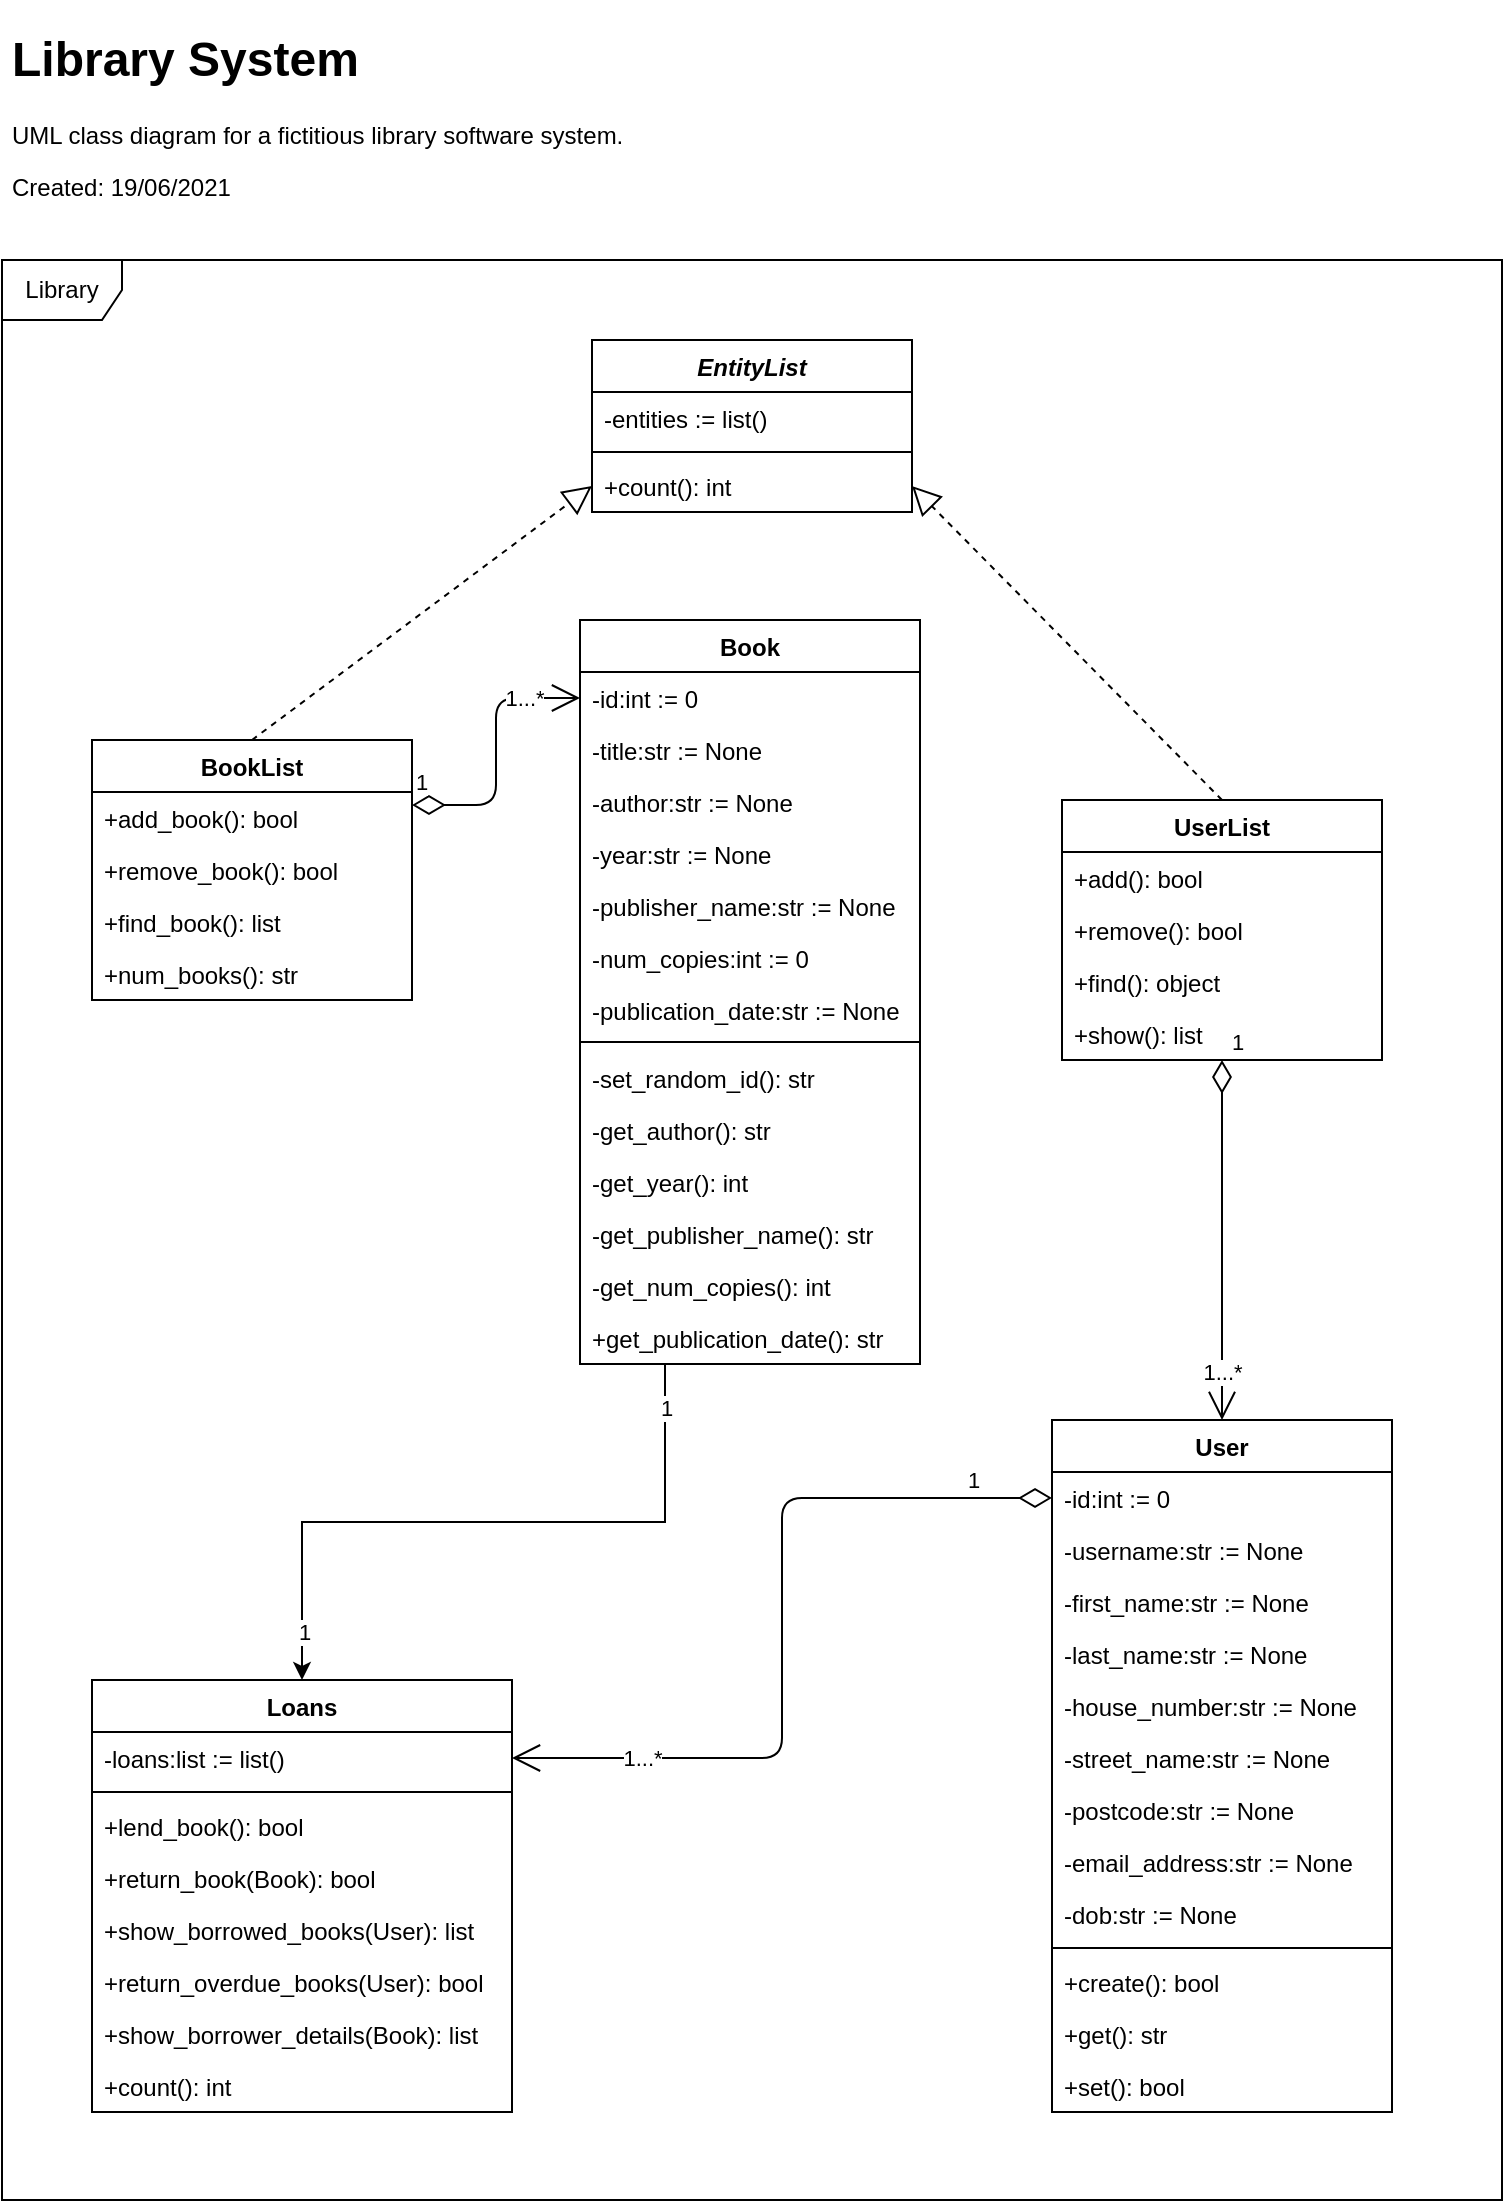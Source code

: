 <mxfile>
    <diagram id="C5RBs43oDa-KdzZeNtuy" name="Page-1">
        <mxGraphModel dx="1024" dy="662" grid="1" gridSize="10" guides="1" tooltips="1" connect="1" arrows="1" fold="1" page="1" pageScale="1" pageWidth="827" pageHeight="1169" math="0" shadow="0">
            <root>
                <mxCell id="WIyWlLk6GJQsqaUBKTNV-0"/>
                <mxCell id="WIyWlLk6GJQsqaUBKTNV-1" parent="WIyWlLk6GJQsqaUBKTNV-0"/>
                <mxCell id="VI8tTsyn7yiLUt31VtJL-68" value="Library" style="shape=umlFrame;whiteSpace=wrap;html=1;" parent="WIyWlLk6GJQsqaUBKTNV-1" vertex="1">
                    <mxGeometry x="40" y="160" width="750" height="970" as="geometry"/>
                </mxCell>
                <mxCell id="VI8tTsyn7yiLUt31VtJL-65" style="edgeStyle=orthogonalEdgeStyle;rounded=0;orthogonalLoop=1;jettySize=auto;html=1;exitX=0.25;exitY=1;exitDx=0;exitDy=0;entryX=0.5;entryY=0;entryDx=0;entryDy=0;" parent="WIyWlLk6GJQsqaUBKTNV-1" source="zkfFHV4jXpPFQw0GAbJ--0" target="VI8tTsyn7yiLUt31VtJL-18" edge="1">
                    <mxGeometry relative="1" as="geometry"/>
                </mxCell>
                <mxCell id="VI8tTsyn7yiLUt31VtJL-66" value="1" style="edgeLabel;html=1;align=center;verticalAlign=middle;resizable=0;points=[];" parent="VI8tTsyn7yiLUt31VtJL-65" vertex="1" connectable="0">
                    <mxGeometry x="-0.871" y="1" relative="1" as="geometry">
                        <mxPoint x="-1" as="offset"/>
                    </mxGeometry>
                </mxCell>
                <mxCell id="VI8tTsyn7yiLUt31VtJL-67" value="1" style="edgeLabel;html=1;align=center;verticalAlign=middle;resizable=0;points=[];" parent="VI8tTsyn7yiLUt31VtJL-65" vertex="1" connectable="0">
                    <mxGeometry x="0.857" y="1" relative="1" as="geometry">
                        <mxPoint as="offset"/>
                    </mxGeometry>
                </mxCell>
                <mxCell id="zkfFHV4jXpPFQw0GAbJ--0" value="Book" style="swimlane;fontStyle=1;align=center;verticalAlign=top;childLayout=stackLayout;horizontal=1;startSize=26;horizontalStack=0;resizeParent=1;resizeLast=0;collapsible=1;marginBottom=0;rounded=0;shadow=0;strokeWidth=1;" parent="WIyWlLk6GJQsqaUBKTNV-1" vertex="1">
                    <mxGeometry x="329" y="340" width="170" height="372" as="geometry">
                        <mxRectangle x="340" y="310" width="160" height="26" as="alternateBounds"/>
                    </mxGeometry>
                </mxCell>
                <mxCell id="zkfFHV4jXpPFQw0GAbJ--1" value="-id:int := 0" style="text;align=left;verticalAlign=top;spacingLeft=4;spacingRight=4;overflow=hidden;rotatable=0;points=[[0,0.5],[1,0.5]];portConstraint=eastwest;" parent="zkfFHV4jXpPFQw0GAbJ--0" vertex="1">
                    <mxGeometry y="26" width="170" height="26" as="geometry"/>
                </mxCell>
                <mxCell id="zkfFHV4jXpPFQw0GAbJ--2" value="-title:str := None" style="text;align=left;verticalAlign=top;spacingLeft=4;spacingRight=4;overflow=hidden;rotatable=0;points=[[0,0.5],[1,0.5]];portConstraint=eastwest;rounded=0;shadow=0;html=0;" parent="zkfFHV4jXpPFQw0GAbJ--0" vertex="1">
                    <mxGeometry y="52" width="170" height="26" as="geometry"/>
                </mxCell>
                <mxCell id="6" value="-author:str := None" style="text;align=left;verticalAlign=top;spacingLeft=4;spacingRight=4;overflow=hidden;rotatable=0;points=[[0,0.5],[1,0.5]];portConstraint=eastwest;rounded=0;shadow=0;html=0;" vertex="1" parent="zkfFHV4jXpPFQw0GAbJ--0">
                    <mxGeometry y="78" width="170" height="26" as="geometry"/>
                </mxCell>
                <mxCell id="zkfFHV4jXpPFQw0GAbJ--3" value="-year:str := None" style="text;align=left;verticalAlign=top;spacingLeft=4;spacingRight=4;overflow=hidden;rotatable=0;points=[[0,0.5],[1,0.5]];portConstraint=eastwest;rounded=0;shadow=0;html=0;" parent="zkfFHV4jXpPFQw0GAbJ--0" vertex="1">
                    <mxGeometry y="104" width="170" height="26" as="geometry"/>
                </mxCell>
                <mxCell id="VI8tTsyn7yiLUt31VtJL-0" value="-publisher_name:str := None" style="text;align=left;verticalAlign=top;spacingLeft=4;spacingRight=4;overflow=hidden;rotatable=0;points=[[0,0.5],[1,0.5]];portConstraint=eastwest;rounded=0;shadow=0;html=0;" parent="zkfFHV4jXpPFQw0GAbJ--0" vertex="1">
                    <mxGeometry y="130" width="170" height="26" as="geometry"/>
                </mxCell>
                <mxCell id="VI8tTsyn7yiLUt31VtJL-2" value="-num_copies:int := 0" style="text;align=left;verticalAlign=top;spacingLeft=4;spacingRight=4;overflow=hidden;rotatable=0;points=[[0,0.5],[1,0.5]];portConstraint=eastwest;rounded=0;shadow=0;html=0;" parent="zkfFHV4jXpPFQw0GAbJ--0" vertex="1">
                    <mxGeometry y="156" width="170" height="26" as="geometry"/>
                </mxCell>
                <mxCell id="VI8tTsyn7yiLUt31VtJL-1" value="-publication_date:str := None" style="text;align=left;verticalAlign=top;spacingLeft=4;spacingRight=4;overflow=hidden;rotatable=0;points=[[0,0.5],[1,0.5]];portConstraint=eastwest;rounded=0;shadow=0;html=0;" parent="zkfFHV4jXpPFQw0GAbJ--0" vertex="1">
                    <mxGeometry y="182" width="170" height="24" as="geometry"/>
                </mxCell>
                <mxCell id="zkfFHV4jXpPFQw0GAbJ--4" value="" style="line;html=1;strokeWidth=1;align=left;verticalAlign=middle;spacingTop=-1;spacingLeft=3;spacingRight=3;rotatable=0;labelPosition=right;points=[];portConstraint=eastwest;" parent="zkfFHV4jXpPFQw0GAbJ--0" vertex="1">
                    <mxGeometry y="206" width="170" height="10" as="geometry"/>
                </mxCell>
                <mxCell id="zkfFHV4jXpPFQw0GAbJ--5" value="-set_random_id(): str" style="text;align=left;verticalAlign=top;spacingLeft=4;spacingRight=4;overflow=hidden;rotatable=0;points=[[0,0.5],[1,0.5]];portConstraint=eastwest;" parent="zkfFHV4jXpPFQw0GAbJ--0" vertex="1">
                    <mxGeometry y="216" width="170" height="26" as="geometry"/>
                </mxCell>
                <mxCell id="11" value="-get_author(): str" style="text;align=left;verticalAlign=top;spacingLeft=4;spacingRight=4;overflow=hidden;rotatable=0;points=[[0,0.5],[1,0.5]];portConstraint=eastwest;" vertex="1" parent="zkfFHV4jXpPFQw0GAbJ--0">
                    <mxGeometry y="242" width="170" height="26" as="geometry"/>
                </mxCell>
                <mxCell id="12" value="-get_year(): int" style="text;align=left;verticalAlign=top;spacingLeft=4;spacingRight=4;overflow=hidden;rotatable=0;points=[[0,0.5],[1,0.5]];portConstraint=eastwest;" vertex="1" parent="zkfFHV4jXpPFQw0GAbJ--0">
                    <mxGeometry y="268" width="170" height="26" as="geometry"/>
                </mxCell>
                <mxCell id="13" value="-get_publisher_name(): str" style="text;align=left;verticalAlign=top;spacingLeft=4;spacingRight=4;overflow=hidden;rotatable=0;points=[[0,0.5],[1,0.5]];portConstraint=eastwest;" vertex="1" parent="zkfFHV4jXpPFQw0GAbJ--0">
                    <mxGeometry y="294" width="170" height="26" as="geometry"/>
                </mxCell>
                <mxCell id="14" value="-get_num_copies(): int" style="text;align=left;verticalAlign=top;spacingLeft=4;spacingRight=4;overflow=hidden;rotatable=0;points=[[0,0.5],[1,0.5]];portConstraint=eastwest;" vertex="1" parent="zkfFHV4jXpPFQw0GAbJ--0">
                    <mxGeometry y="320" width="170" height="26" as="geometry"/>
                </mxCell>
                <mxCell id="15" value="+get_publication_date(): str" style="text;align=left;verticalAlign=top;spacingLeft=4;spacingRight=4;overflow=hidden;rotatable=0;points=[[0,0.5],[1,0.5]];portConstraint=eastwest;" vertex="1" parent="zkfFHV4jXpPFQw0GAbJ--0">
                    <mxGeometry y="346" width="170" height="26" as="geometry"/>
                </mxCell>
                <mxCell id="zkfFHV4jXpPFQw0GAbJ--6" value="User" style="swimlane;fontStyle=1;align=center;verticalAlign=top;childLayout=stackLayout;horizontal=1;startSize=26;horizontalStack=0;resizeParent=1;resizeLast=0;collapsible=1;marginBottom=0;rounded=0;shadow=0;strokeWidth=1;" parent="WIyWlLk6GJQsqaUBKTNV-1" vertex="1">
                    <mxGeometry x="565" y="740" width="170" height="346" as="geometry">
                        <mxRectangle x="130" y="380" width="160" height="26" as="alternateBounds"/>
                    </mxGeometry>
                </mxCell>
                <mxCell id="zkfFHV4jXpPFQw0GAbJ--7" value="-id:int := 0" style="text;align=left;verticalAlign=top;spacingLeft=4;spacingRight=4;overflow=hidden;rotatable=0;points=[[0,0.5],[1,0.5]];portConstraint=eastwest;" parent="zkfFHV4jXpPFQw0GAbJ--6" vertex="1">
                    <mxGeometry y="26" width="170" height="26" as="geometry"/>
                </mxCell>
                <mxCell id="zkfFHV4jXpPFQw0GAbJ--8" value="-username:str := None" style="text;align=left;verticalAlign=top;spacingLeft=4;spacingRight=4;overflow=hidden;rotatable=0;points=[[0,0.5],[1,0.5]];portConstraint=eastwest;rounded=0;shadow=0;html=0;" parent="zkfFHV4jXpPFQw0GAbJ--6" vertex="1">
                    <mxGeometry y="52" width="170" height="26" as="geometry"/>
                </mxCell>
                <mxCell id="VI8tTsyn7yiLUt31VtJL-6" value="-first_name:str := None" style="text;align=left;verticalAlign=top;spacingLeft=4;spacingRight=4;overflow=hidden;rotatable=0;points=[[0,0.5],[1,0.5]];portConstraint=eastwest;rounded=0;shadow=0;html=0;" parent="zkfFHV4jXpPFQw0GAbJ--6" vertex="1">
                    <mxGeometry y="78" width="170" height="26" as="geometry"/>
                </mxCell>
                <mxCell id="VI8tTsyn7yiLUt31VtJL-5" value="-last_name:str := None" style="text;align=left;verticalAlign=top;spacingLeft=4;spacingRight=4;overflow=hidden;rotatable=0;points=[[0,0.5],[1,0.5]];portConstraint=eastwest;rounded=0;shadow=0;html=0;" parent="zkfFHV4jXpPFQw0GAbJ--6" vertex="1">
                    <mxGeometry y="104" width="170" height="26" as="geometry"/>
                </mxCell>
                <mxCell id="VI8tTsyn7yiLUt31VtJL-7" value="-house_number:str := None" style="text;align=left;verticalAlign=top;spacingLeft=4;spacingRight=4;overflow=hidden;rotatable=0;points=[[0,0.5],[1,0.5]];portConstraint=eastwest;rounded=0;shadow=0;html=0;" parent="zkfFHV4jXpPFQw0GAbJ--6" vertex="1">
                    <mxGeometry y="130" width="170" height="26" as="geometry"/>
                </mxCell>
                <mxCell id="VI8tTsyn7yiLUt31VtJL-8" value="-street_name:str := None" style="text;align=left;verticalAlign=top;spacingLeft=4;spacingRight=4;overflow=hidden;rotatable=0;points=[[0,0.5],[1,0.5]];portConstraint=eastwest;rounded=0;shadow=0;html=0;" parent="zkfFHV4jXpPFQw0GAbJ--6" vertex="1">
                    <mxGeometry y="156" width="170" height="26" as="geometry"/>
                </mxCell>
                <mxCell id="VI8tTsyn7yiLUt31VtJL-9" value="-postcode:str := None" style="text;align=left;verticalAlign=top;spacingLeft=4;spacingRight=4;overflow=hidden;rotatable=0;points=[[0,0.5],[1,0.5]];portConstraint=eastwest;rounded=0;shadow=0;html=0;" parent="zkfFHV4jXpPFQw0GAbJ--6" vertex="1">
                    <mxGeometry y="182" width="170" height="26" as="geometry"/>
                </mxCell>
                <mxCell id="VI8tTsyn7yiLUt31VtJL-10" value="-email_address:str := None" style="text;align=left;verticalAlign=top;spacingLeft=4;spacingRight=4;overflow=hidden;rotatable=0;points=[[0,0.5],[1,0.5]];portConstraint=eastwest;rounded=0;shadow=0;html=0;" parent="zkfFHV4jXpPFQw0GAbJ--6" vertex="1">
                    <mxGeometry y="208" width="170" height="26" as="geometry"/>
                </mxCell>
                <mxCell id="VI8tTsyn7yiLUt31VtJL-11" value="-dob:str := None" style="text;align=left;verticalAlign=top;spacingLeft=4;spacingRight=4;overflow=hidden;rotatable=0;points=[[0,0.5],[1,0.5]];portConstraint=eastwest;rounded=0;shadow=0;html=0;" parent="zkfFHV4jXpPFQw0GAbJ--6" vertex="1">
                    <mxGeometry y="234" width="170" height="26" as="geometry"/>
                </mxCell>
                <mxCell id="zkfFHV4jXpPFQw0GAbJ--9" value="" style="line;html=1;strokeWidth=1;align=left;verticalAlign=middle;spacingTop=-1;spacingLeft=3;spacingRight=3;rotatable=0;labelPosition=right;points=[];portConstraint=eastwest;" parent="zkfFHV4jXpPFQw0GAbJ--6" vertex="1">
                    <mxGeometry y="260" width="170" height="8" as="geometry"/>
                </mxCell>
                <mxCell id="zkfFHV4jXpPFQw0GAbJ--11" value="+create(): bool" style="text;align=left;verticalAlign=top;spacingLeft=4;spacingRight=4;overflow=hidden;rotatable=0;points=[[0,0.5],[1,0.5]];portConstraint=eastwest;" parent="zkfFHV4jXpPFQw0GAbJ--6" vertex="1">
                    <mxGeometry y="268" width="170" height="26" as="geometry"/>
                </mxCell>
                <mxCell id="VI8tTsyn7yiLUt31VtJL-12" value="+get(): str" style="text;align=left;verticalAlign=top;spacingLeft=4;spacingRight=4;overflow=hidden;rotatable=0;points=[[0,0.5],[1,0.5]];portConstraint=eastwest;" parent="zkfFHV4jXpPFQw0GAbJ--6" vertex="1">
                    <mxGeometry y="294" width="170" height="26" as="geometry"/>
                </mxCell>
                <mxCell id="VI8tTsyn7yiLUt31VtJL-13" value="+set(): bool" style="text;align=left;verticalAlign=top;spacingLeft=4;spacingRight=4;overflow=hidden;rotatable=0;points=[[0,0.5],[1,0.5]];portConstraint=eastwest;" parent="zkfFHV4jXpPFQw0GAbJ--6" vertex="1">
                    <mxGeometry y="320" width="170" height="26" as="geometry"/>
                </mxCell>
                <mxCell id="zkfFHV4jXpPFQw0GAbJ--13" value="UserList" style="swimlane;fontStyle=1;align=center;verticalAlign=top;childLayout=stackLayout;horizontal=1;startSize=26;horizontalStack=0;resizeParent=1;resizeLast=0;collapsible=1;marginBottom=0;rounded=0;shadow=0;strokeWidth=1;" parent="WIyWlLk6GJQsqaUBKTNV-1" vertex="1">
                    <mxGeometry x="570" y="430" width="160" height="130" as="geometry">
                        <mxRectangle x="340" y="380" width="170" height="26" as="alternateBounds"/>
                    </mxGeometry>
                </mxCell>
                <mxCell id="VI8tTsyn7yiLUt31VtJL-17" value="+add(): bool" style="text;align=left;verticalAlign=top;spacingLeft=4;spacingRight=4;overflow=hidden;rotatable=0;points=[[0,0.5],[1,0.5]];portConstraint=eastwest;" parent="zkfFHV4jXpPFQw0GAbJ--13" vertex="1">
                    <mxGeometry y="26" width="160" height="26" as="geometry"/>
                </mxCell>
                <mxCell id="2" value="+remove(): bool" style="text;align=left;verticalAlign=top;spacingLeft=4;spacingRight=4;overflow=hidden;rotatable=0;points=[[0,0.5],[1,0.5]];portConstraint=eastwest;" vertex="1" parent="zkfFHV4jXpPFQw0GAbJ--13">
                    <mxGeometry y="52" width="160" height="26" as="geometry"/>
                </mxCell>
                <mxCell id="3" value="+find(): object" style="text;align=left;verticalAlign=top;spacingLeft=4;spacingRight=4;overflow=hidden;rotatable=0;points=[[0,0.5],[1,0.5]];portConstraint=eastwest;" vertex="1" parent="zkfFHV4jXpPFQw0GAbJ--13">
                    <mxGeometry y="78" width="160" height="26" as="geometry"/>
                </mxCell>
                <mxCell id="1" value="+show(): list" style="text;align=left;verticalAlign=top;spacingLeft=4;spacingRight=4;overflow=hidden;rotatable=0;points=[[0,0.5],[1,0.5]];portConstraint=eastwest;" vertex="1" parent="zkfFHV4jXpPFQw0GAbJ--13">
                    <mxGeometry y="104" width="160" height="26" as="geometry"/>
                </mxCell>
                <mxCell id="zkfFHV4jXpPFQw0GAbJ--17" value="BookList" style="swimlane;fontStyle=1;align=center;verticalAlign=top;childLayout=stackLayout;horizontal=1;startSize=26;horizontalStack=0;resizeParent=1;resizeLast=0;collapsible=1;marginBottom=0;rounded=0;shadow=0;strokeWidth=1;" parent="WIyWlLk6GJQsqaUBKTNV-1" vertex="1">
                    <mxGeometry x="85" y="400" width="160" height="130" as="geometry">
                        <mxRectangle x="240" y="40" width="160" height="26" as="alternateBounds"/>
                    </mxGeometry>
                </mxCell>
                <mxCell id="zkfFHV4jXpPFQw0GAbJ--25" value="+add_book(): bool" style="text;align=left;verticalAlign=top;spacingLeft=4;spacingRight=4;overflow=hidden;rotatable=0;points=[[0,0.5],[1,0.5]];portConstraint=eastwest;" parent="zkfFHV4jXpPFQw0GAbJ--17" vertex="1">
                    <mxGeometry y="26" width="160" height="26" as="geometry"/>
                </mxCell>
                <mxCell id="5" value="+remove_book(): bool" style="text;align=left;verticalAlign=top;spacingLeft=4;spacingRight=4;overflow=hidden;rotatable=0;points=[[0,0.5],[1,0.5]];portConstraint=eastwest;" vertex="1" parent="zkfFHV4jXpPFQw0GAbJ--17">
                    <mxGeometry y="52" width="160" height="26" as="geometry"/>
                </mxCell>
                <mxCell id="4" value="+find_book(): list" style="text;align=left;verticalAlign=top;spacingLeft=4;spacingRight=4;overflow=hidden;rotatable=0;points=[[0,0.5],[1,0.5]];portConstraint=eastwest;" vertex="1" parent="zkfFHV4jXpPFQw0GAbJ--17">
                    <mxGeometry y="78" width="160" height="26" as="geometry"/>
                </mxCell>
                <mxCell id="16" value="+num_books(): str" style="text;align=left;verticalAlign=top;spacingLeft=4;spacingRight=4;overflow=hidden;rotatable=0;points=[[0,0.5],[1,0.5]];portConstraint=eastwest;" vertex="1" parent="zkfFHV4jXpPFQw0GAbJ--17">
                    <mxGeometry y="104" width="160" height="26" as="geometry"/>
                </mxCell>
                <mxCell id="VI8tTsyn7yiLUt31VtJL-18" value="Loans" style="swimlane;fontStyle=1;align=center;verticalAlign=top;childLayout=stackLayout;horizontal=1;startSize=26;horizontalStack=0;resizeParent=1;resizeLast=0;collapsible=1;marginBottom=0;rounded=0;shadow=0;strokeWidth=1;" parent="WIyWlLk6GJQsqaUBKTNV-1" vertex="1">
                    <mxGeometry x="85" y="870" width="210" height="216" as="geometry">
                        <mxRectangle x="340" y="380" width="170" height="26" as="alternateBounds"/>
                    </mxGeometry>
                </mxCell>
                <mxCell id="VI8tTsyn7yiLUt31VtJL-19" value="-loans:list := list()" style="text;align=left;verticalAlign=top;spacingLeft=4;spacingRight=4;overflow=hidden;rotatable=0;points=[[0,0.5],[1,0.5]];portConstraint=eastwest;" parent="VI8tTsyn7yiLUt31VtJL-18" vertex="1">
                    <mxGeometry y="26" width="210" height="26" as="geometry"/>
                </mxCell>
                <mxCell id="VI8tTsyn7yiLUt31VtJL-20" value="" style="line;html=1;strokeWidth=1;align=left;verticalAlign=middle;spacingTop=-1;spacingLeft=3;spacingRight=3;rotatable=0;labelPosition=right;points=[];portConstraint=eastwest;" parent="VI8tTsyn7yiLUt31VtJL-18" vertex="1">
                    <mxGeometry y="52" width="210" height="8" as="geometry"/>
                </mxCell>
                <mxCell id="VI8tTsyn7yiLUt31VtJL-21" value="+lend_book(): bool" style="text;align=left;verticalAlign=top;spacingLeft=4;spacingRight=4;overflow=hidden;rotatable=0;points=[[0,0.5],[1,0.5]];portConstraint=eastwest;" parent="VI8tTsyn7yiLUt31VtJL-18" vertex="1">
                    <mxGeometry y="60" width="210" height="26" as="geometry"/>
                </mxCell>
                <mxCell id="VI8tTsyn7yiLUt31VtJL-22" value="+return_book(Book): bool" style="text;align=left;verticalAlign=top;spacingLeft=4;spacingRight=4;overflow=hidden;rotatable=0;points=[[0,0.5],[1,0.5]];portConstraint=eastwest;" parent="VI8tTsyn7yiLUt31VtJL-18" vertex="1">
                    <mxGeometry y="86" width="210" height="26" as="geometry"/>
                </mxCell>
                <mxCell id="VI8tTsyn7yiLUt31VtJL-23" value="+show_borrowed_books(User): list" style="text;align=left;verticalAlign=top;spacingLeft=4;spacingRight=4;overflow=hidden;rotatable=0;points=[[0,0.5],[1,0.5]];portConstraint=eastwest;" parent="VI8tTsyn7yiLUt31VtJL-18" vertex="1">
                    <mxGeometry y="112" width="210" height="26" as="geometry"/>
                </mxCell>
                <mxCell id="VI8tTsyn7yiLUt31VtJL-24" value="+return_overdue_books(User): bool" style="text;align=left;verticalAlign=top;spacingLeft=4;spacingRight=4;overflow=hidden;rotatable=0;points=[[0,0.5],[1,0.5]];portConstraint=eastwest;" parent="VI8tTsyn7yiLUt31VtJL-18" vertex="1">
                    <mxGeometry y="138" width="210" height="26" as="geometry"/>
                </mxCell>
                <mxCell id="VI8tTsyn7yiLUt31VtJL-25" value="+show_borrower_details(Book): list" style="text;align=left;verticalAlign=top;spacingLeft=4;spacingRight=4;overflow=hidden;rotatable=0;points=[[0,0.5],[1,0.5]];portConstraint=eastwest;" parent="VI8tTsyn7yiLUt31VtJL-18" vertex="1">
                    <mxGeometry y="164" width="210" height="26" as="geometry"/>
                </mxCell>
                <mxCell id="0" value="+count(): int" style="text;align=left;verticalAlign=top;spacingLeft=4;spacingRight=4;overflow=hidden;rotatable=0;points=[[0,0.5],[1,0.5]];portConstraint=eastwest;" vertex="1" parent="VI8tTsyn7yiLUt31VtJL-18">
                    <mxGeometry y="190" width="210" height="26" as="geometry"/>
                </mxCell>
                <mxCell id="VI8tTsyn7yiLUt31VtJL-28" value="&lt;h1&gt;Library System&lt;/h1&gt;&lt;p&gt;UML class diagram for a fictitious library software system.&lt;/p&gt;&lt;p&gt;Created: 19/06/2021&lt;/p&gt;" style="text;html=1;strokeColor=none;fillColor=none;spacing=5;spacingTop=-20;whiteSpace=wrap;overflow=hidden;rounded=0;" parent="WIyWlLk6GJQsqaUBKTNV-1" vertex="1">
                    <mxGeometry x="40" y="40" width="750" height="120" as="geometry"/>
                </mxCell>
                <mxCell id="VI8tTsyn7yiLUt31VtJL-33" value="1" style="endArrow=open;html=1;endSize=12;startArrow=diamondThin;startSize=14;startFill=0;edgeStyle=orthogonalEdgeStyle;align=left;verticalAlign=bottom;exitX=1;exitY=0.25;exitDx=0;exitDy=0;entryX=0;entryY=0.5;entryDx=0;entryDy=0;" parent="WIyWlLk6GJQsqaUBKTNV-1" source="zkfFHV4jXpPFQw0GAbJ--17" target="zkfFHV4jXpPFQw0GAbJ--1" edge="1">
                    <mxGeometry x="-1" y="3" relative="1" as="geometry">
                        <mxPoint x="215" y="319" as="sourcePoint"/>
                        <mxPoint x="510" y="360" as="targetPoint"/>
                    </mxGeometry>
                </mxCell>
                <mxCell id="VI8tTsyn7yiLUt31VtJL-34" value="1...*" style="edgeLabel;html=1;align=center;verticalAlign=middle;resizable=0;points=[];" parent="VI8tTsyn7yiLUt31VtJL-33" vertex="1" connectable="0">
                    <mxGeometry x="0.642" y="-1" relative="1" as="geometry">
                        <mxPoint x="-4" y="-1" as="offset"/>
                    </mxGeometry>
                </mxCell>
                <mxCell id="VI8tTsyn7yiLUt31VtJL-35" value="1" style="endArrow=open;html=1;endSize=12;startArrow=diamondThin;startSize=14;startFill=0;edgeStyle=orthogonalEdgeStyle;align=left;verticalAlign=bottom;exitX=0.5;exitY=1;exitDx=0;exitDy=0;entryX=0.5;entryY=0;entryDx=0;entryDy=0;" parent="WIyWlLk6GJQsqaUBKTNV-1" source="zkfFHV4jXpPFQw0GAbJ--13" target="zkfFHV4jXpPFQw0GAbJ--6" edge="1">
                    <mxGeometry x="-1" y="3" relative="1" as="geometry">
                        <mxPoint x="350" y="500" as="sourcePoint"/>
                        <mxPoint x="510" y="500" as="targetPoint"/>
                    </mxGeometry>
                </mxCell>
                <mxCell id="VI8tTsyn7yiLUt31VtJL-36" value="1...*" style="edgeLabel;html=1;align=center;verticalAlign=middle;resizable=0;points=[];" parent="VI8tTsyn7yiLUt31VtJL-35" vertex="1" connectable="0">
                    <mxGeometry x="0.808" relative="1" as="geometry">
                        <mxPoint y="-7" as="offset"/>
                    </mxGeometry>
                </mxCell>
                <mxCell id="VI8tTsyn7yiLUt31VtJL-37" value="EntityList" style="swimlane;fontStyle=3;align=center;verticalAlign=top;childLayout=stackLayout;horizontal=1;startSize=26;horizontalStack=0;resizeParent=1;resizeLast=0;collapsible=1;marginBottom=0;rounded=0;shadow=0;strokeWidth=1;" parent="WIyWlLk6GJQsqaUBKTNV-1" vertex="1">
                    <mxGeometry x="335" y="200" width="160" height="86" as="geometry">
                        <mxRectangle x="340" y="380" width="170" height="26" as="alternateBounds"/>
                    </mxGeometry>
                </mxCell>
                <mxCell id="VI8tTsyn7yiLUt31VtJL-38" value="-entities := list()" style="text;align=left;verticalAlign=top;spacingLeft=4;spacingRight=4;overflow=hidden;rotatable=0;points=[[0,0.5],[1,0.5]];portConstraint=eastwest;" parent="VI8tTsyn7yiLUt31VtJL-37" vertex="1">
                    <mxGeometry y="26" width="160" height="26" as="geometry"/>
                </mxCell>
                <mxCell id="VI8tTsyn7yiLUt31VtJL-39" value="" style="line;html=1;strokeWidth=1;align=left;verticalAlign=middle;spacingTop=-1;spacingLeft=3;spacingRight=3;rotatable=0;labelPosition=right;points=[];portConstraint=eastwest;" parent="VI8tTsyn7yiLUt31VtJL-37" vertex="1">
                    <mxGeometry y="52" width="160" height="8" as="geometry"/>
                </mxCell>
                <mxCell id="VI8tTsyn7yiLUt31VtJL-42" value="+count(): int" style="text;align=left;verticalAlign=top;spacingLeft=4;spacingRight=4;overflow=hidden;rotatable=0;points=[[0,0.5],[1,0.5]];portConstraint=eastwest;" parent="VI8tTsyn7yiLUt31VtJL-37" vertex="1">
                    <mxGeometry y="60" width="160" height="26" as="geometry"/>
                </mxCell>
                <mxCell id="VI8tTsyn7yiLUt31VtJL-60" value="" style="endArrow=block;dashed=1;endFill=0;endSize=12;html=1;exitX=0.5;exitY=0;exitDx=0;exitDy=0;entryX=0;entryY=0.5;entryDx=0;entryDy=0;" parent="WIyWlLk6GJQsqaUBKTNV-1" source="zkfFHV4jXpPFQw0GAbJ--17" target="VI8tTsyn7yiLUt31VtJL-42" edge="1">
                    <mxGeometry width="160" relative="1" as="geometry">
                        <mxPoint x="330" y="560" as="sourcePoint"/>
                        <mxPoint x="430" y="220" as="targetPoint"/>
                    </mxGeometry>
                </mxCell>
                <mxCell id="VI8tTsyn7yiLUt31VtJL-61" value="" style="endArrow=block;dashed=1;endFill=0;endSize=12;html=1;exitX=0.5;exitY=0;exitDx=0;exitDy=0;entryX=1;entryY=0.5;entryDx=0;entryDy=0;" parent="WIyWlLk6GJQsqaUBKTNV-1" source="zkfFHV4jXpPFQw0GAbJ--13" edge="1" target="VI8tTsyn7yiLUt31VtJL-42">
                    <mxGeometry width="160" relative="1" as="geometry">
                        <mxPoint x="330" y="340" as="sourcePoint"/>
                        <mxPoint x="500" y="340" as="targetPoint"/>
                    </mxGeometry>
                </mxCell>
                <mxCell id="VI8tTsyn7yiLUt31VtJL-62" value="1" style="endArrow=open;html=1;endSize=12;startArrow=diamondThin;startSize=14;startFill=0;edgeStyle=orthogonalEdgeStyle;align=left;verticalAlign=bottom;exitX=0;exitY=0.5;exitDx=0;exitDy=0;entryX=1;entryY=0.5;entryDx=0;entryDy=0;" parent="WIyWlLk6GJQsqaUBKTNV-1" source="zkfFHV4jXpPFQw0GAbJ--7" target="VI8tTsyn7yiLUt31VtJL-19" edge="1">
                    <mxGeometry x="-0.779" relative="1" as="geometry">
                        <mxPoint x="330" y="510" as="sourcePoint"/>
                        <mxPoint x="490" y="510" as="targetPoint"/>
                        <mxPoint as="offset"/>
                    </mxGeometry>
                </mxCell>
                <mxCell id="VI8tTsyn7yiLUt31VtJL-63" value="1...*" style="edgeLabel;html=1;align=center;verticalAlign=middle;resizable=0;points=[];" parent="VI8tTsyn7yiLUt31VtJL-62" vertex="1" connectable="0">
                    <mxGeometry x="0.638" y="-1" relative="1" as="geometry">
                        <mxPoint x="-8" y="1" as="offset"/>
                    </mxGeometry>
                </mxCell>
            </root>
        </mxGraphModel>
    </diagram>
</mxfile>